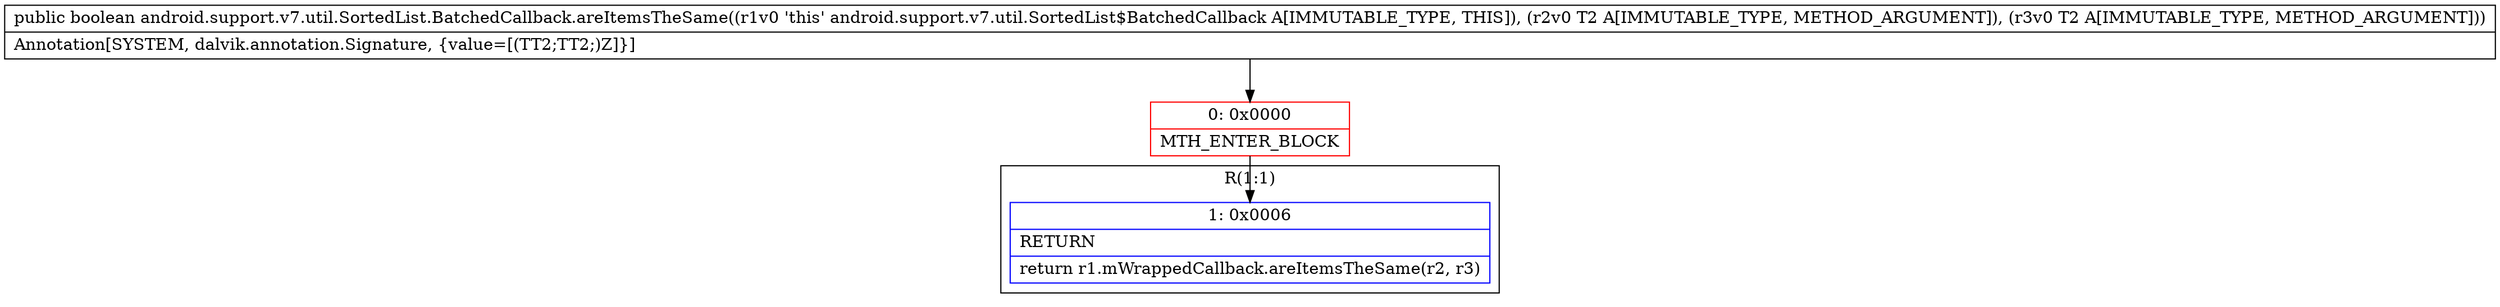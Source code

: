 digraph "CFG forandroid.support.v7.util.SortedList.BatchedCallback.areItemsTheSame(Ljava\/lang\/Object;Ljava\/lang\/Object;)Z" {
subgraph cluster_Region_306955084 {
label = "R(1:1)";
node [shape=record,color=blue];
Node_1 [shape=record,label="{1\:\ 0x0006|RETURN\l|return r1.mWrappedCallback.areItemsTheSame(r2, r3)\l}"];
}
Node_0 [shape=record,color=red,label="{0\:\ 0x0000|MTH_ENTER_BLOCK\l}"];
MethodNode[shape=record,label="{public boolean android.support.v7.util.SortedList.BatchedCallback.areItemsTheSame((r1v0 'this' android.support.v7.util.SortedList$BatchedCallback A[IMMUTABLE_TYPE, THIS]), (r2v0 T2 A[IMMUTABLE_TYPE, METHOD_ARGUMENT]), (r3v0 T2 A[IMMUTABLE_TYPE, METHOD_ARGUMENT]))  | Annotation[SYSTEM, dalvik.annotation.Signature, \{value=[(TT2;TT2;)Z]\}]\l}"];
MethodNode -> Node_0;
Node_0 -> Node_1;
}

